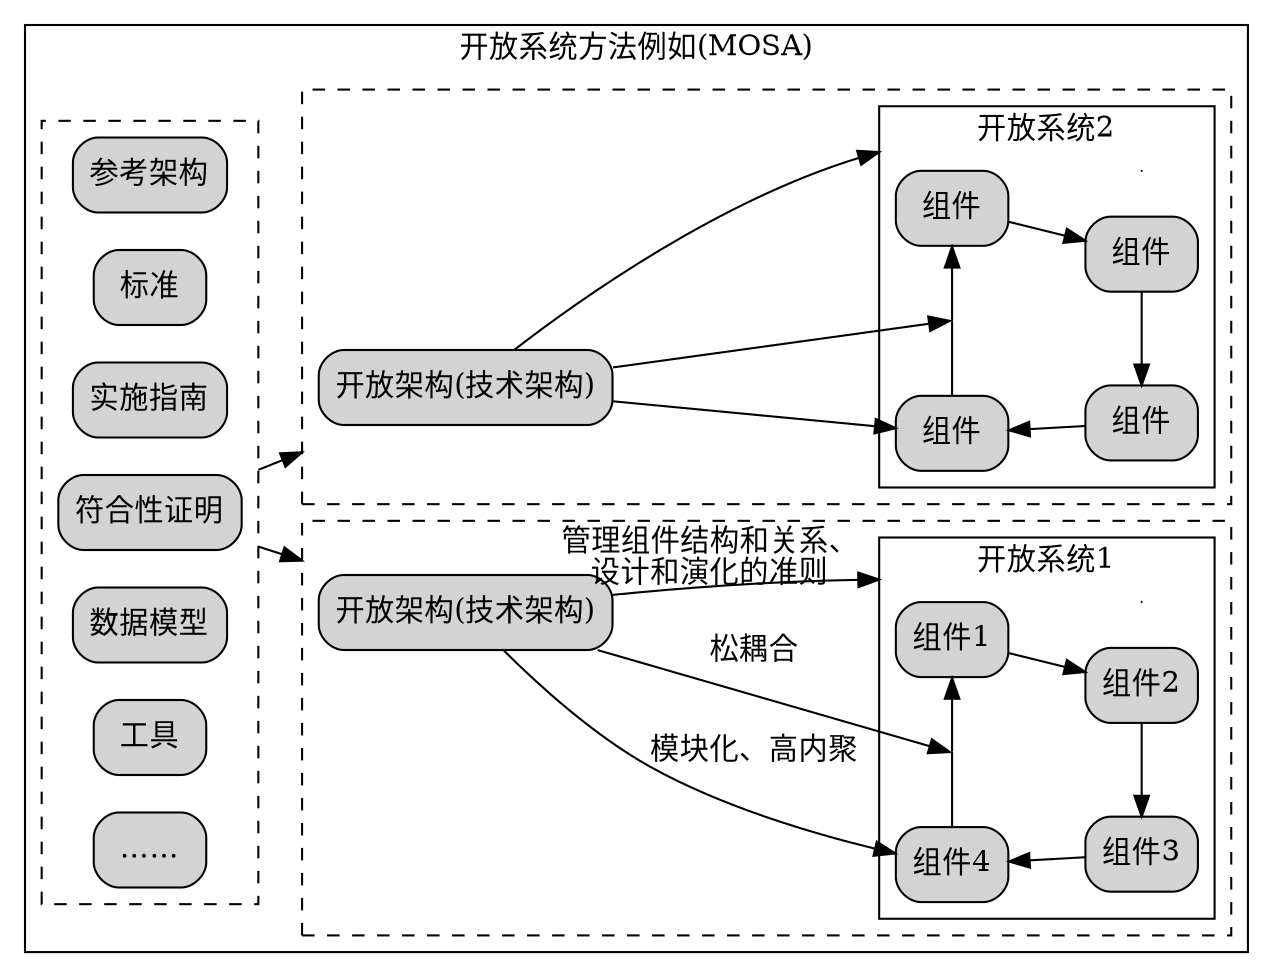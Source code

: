 digraph G {
  graph [rankdir=LR,compound=true];
  node [shape=box, style="rounded,filled"];

subgraph cluster_MOSA{
  label="开放系统方法例如(MOSA)"
	subgraph cluster_MOSAduyou{
	label=""
	style=dashed;
	cankaojiagou[label="参考架构"]
	standards[label="标准"]
	shishizhinan[label="实施指南"]
	fuhexingyanzheng[label="符合性证明"]
	shujumoxing[label="数据模型"]
	tool[label="工具"]
	shenglue[label="……"]
}
  subgraph cluster1{
    label="";
	style = dashed;
    
    subgraph cluster_system1{
      label="开放系统1"
	style=solid
      node1[label="组件1"]
      node2[label="组件2"] 
      node3[label="组件3"]
      node4[label="组件4"]
      
      // 创建不可见节点
      invis_node1 [shape=point, width=0, height=0, label=""]
      invis_node_system1 [shape=point, width=0, height=0, label=""]
      
      // 重新连接节点，在node1和node2之间插入不可见节点
      node1 -> node2
      node2 -> node3
      node3 -> node4
      node4 -> invis_node1 [dir=none]  // dir=none 表示没有箭头
      invis_node1 -> node1
      
      {rank=same;node1;node4;invis_node1}
      {rank=same;node2;node3;invis_node_system1}
    }
  TA1[label="开放架构(技术架构)"]
  TA1->node4[label="模块化、高内聚"]
  TA1->invis_node1[label="松耦合"]
  TA1->invis_node_system1[labeldistance=5,labelangle=15,taillabel="管理组件结构和关系、\n设计和演化的准则",lhead="cluster_system1"]
}
  subgraph cluster2{
    label="";
	style = dashed;
    
    subgraph cluster_system2{
      label="开放系统2"
	style=solid
      node5[label="组件"]
      node6[label="组件"] 
      node7[label="组件"]
      node8[label="组件"]
      
      // 创建不可见节点
      invis_node2 [shape=point, width=0, height=0, label=""]
      invis_node_system2 [shape=point, width=0, height=0, label=""]
      
      // 重新连接节点，在node5和node6之间插入不可见节点
      node5 -> node6
      node6 -> node7
      node7 -> node8
      node8 -> invis_node2 [dir=none]  // dir=none 表示没有箭头
      invis_node2 -> node5
      
      {rank=same;node5;node8;invis_node2}
      {rank=same;node6;node7;invis_node_system2}
    }
  TA2[label="开放架构(技术架构)"]
  TA2->node8
  TA2->invis_node2
  TA2->invis_node_system2[lhead="cluster_system2"]
  }
}
	fuhexingyanzheng->TA2[lhead="cluster2",ltail="cluster_MOSAduyou"]
	fuhexingyanzheng->TA1[lhead="cluster1",ltail="cluster_MOSAduyou"]
}
